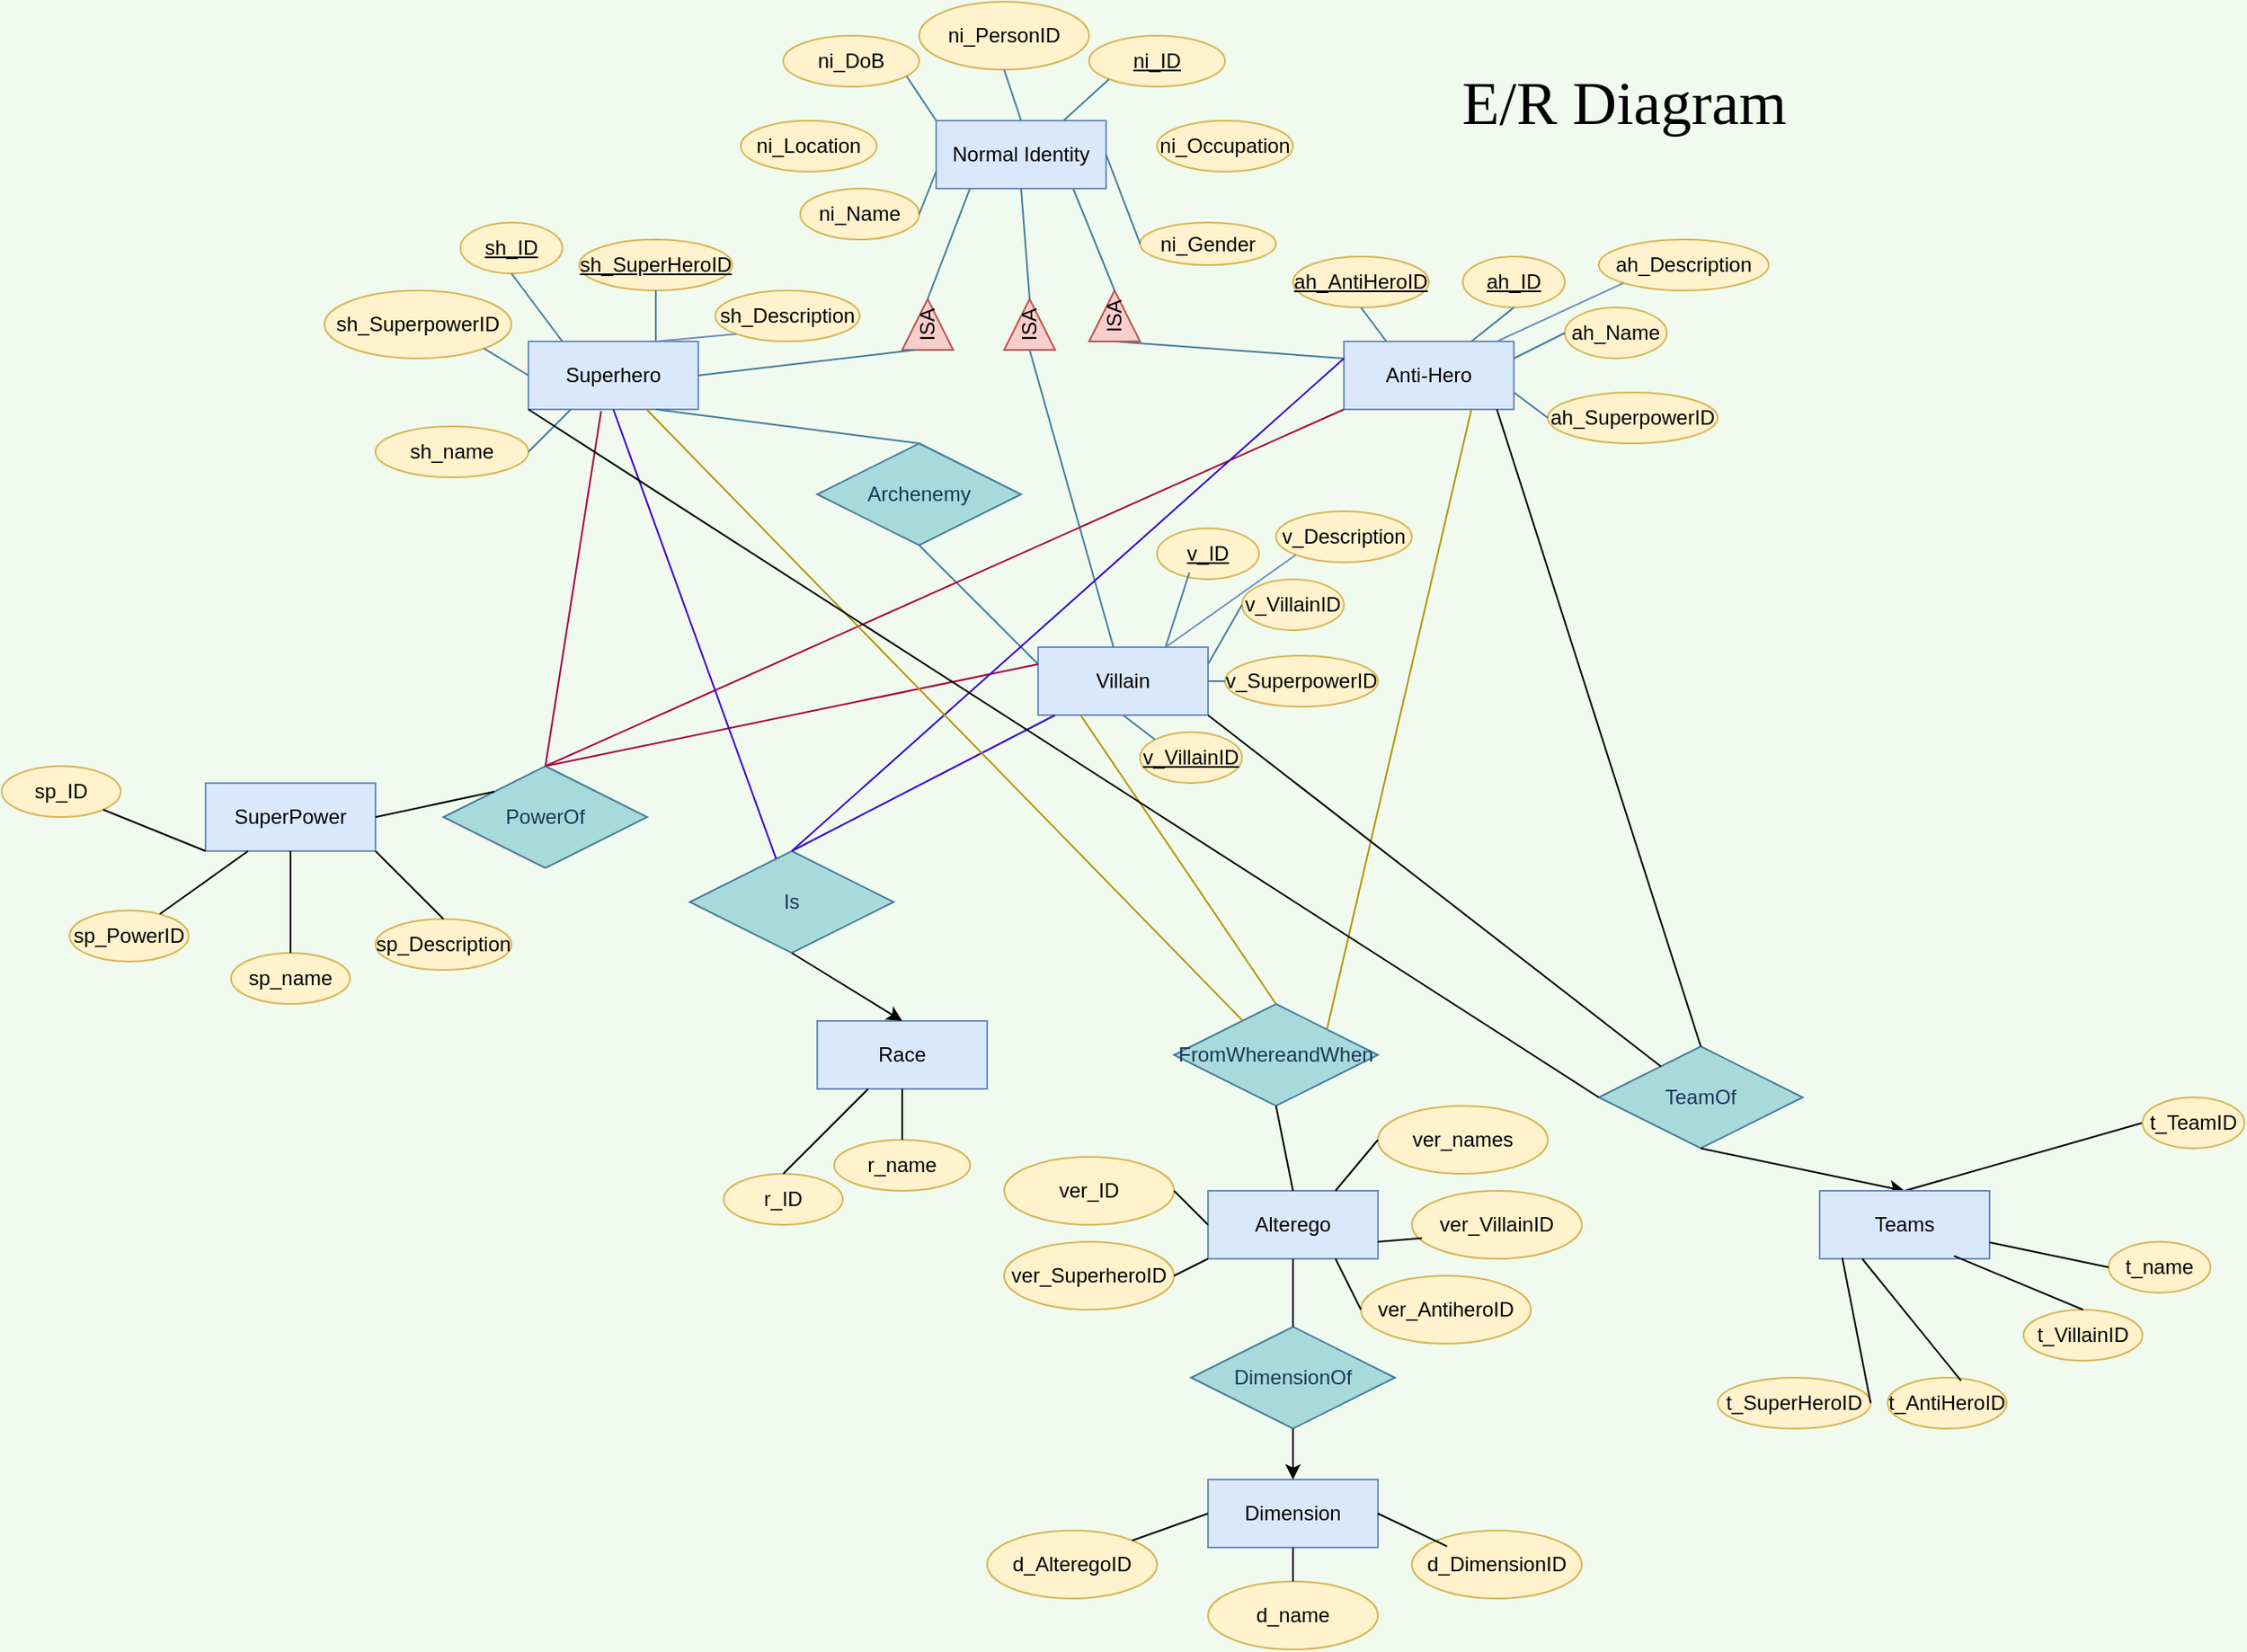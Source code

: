 <mxfile version="13.8.1" type="github">
  <diagram id="R2lEEEUBdFMjLlhIrx00" name="Page-1">
    <mxGraphModel dx="1489" dy="267" grid="1" gridSize="10" guides="1" tooltips="1" connect="1" arrows="1" fold="1" page="1" pageScale="1" pageWidth="850" pageHeight="1100" background="#F1FAEE" math="0" shadow="0" extFonts="Permanent Marker^https://fonts.googleapis.com/css?family=Permanent+Marker">
      <root>
        <mxCell id="0" />
        <mxCell id="1" parent="0" />
        <mxCell id="nAdJ6FFDhR7UBdOgbW9l-2" value="Normal Identity" style="whiteSpace=wrap;html=1;align=center;fillColor=#dae8fc;strokeColor=#6c8ebf;" parent="1" vertex="1">
          <mxGeometry x="320" y="70" width="100" height="40" as="geometry" />
        </mxCell>
        <mxCell id="nAdJ6FFDhR7UBdOgbW9l-3" value="ni_ID" style="ellipse;whiteSpace=wrap;html=1;align=center;fontStyle=4;fillColor=#fff2cc;strokeColor=#d6b656;" parent="1" vertex="1">
          <mxGeometry x="410" y="20" width="80" height="30" as="geometry" />
        </mxCell>
        <mxCell id="nAdJ6FFDhR7UBdOgbW9l-4" value="ni_PersonID" style="ellipse;whiteSpace=wrap;html=1;align=center;fillColor=#fff2cc;strokeColor=#d6b656;" parent="1" vertex="1">
          <mxGeometry x="310" width="100" height="40" as="geometry" />
        </mxCell>
        <mxCell id="nAdJ6FFDhR7UBdOgbW9l-5" value="ni_DoB" style="ellipse;whiteSpace=wrap;html=1;align=center;fillColor=#fff2cc;strokeColor=#d6b656;" parent="1" vertex="1">
          <mxGeometry x="230" y="20" width="80" height="30" as="geometry" />
        </mxCell>
        <mxCell id="nAdJ6FFDhR7UBdOgbW9l-6" value="ni_Gender" style="ellipse;whiteSpace=wrap;html=1;align=center;fillColor=#fff2cc;strokeColor=#d6b656;" parent="1" vertex="1">
          <mxGeometry x="440" y="130" width="80" height="25" as="geometry" />
        </mxCell>
        <mxCell id="nAdJ6FFDhR7UBdOgbW9l-7" value="ni_Name" style="ellipse;whiteSpace=wrap;html=1;align=center;fillColor=#fff2cc;strokeColor=#d6b656;" parent="1" vertex="1">
          <mxGeometry x="240" y="110" width="70" height="30" as="geometry" />
        </mxCell>
        <mxCell id="nAdJ6FFDhR7UBdOgbW9l-10" value="" style="endArrow=none;html=1;entryX=0;entryY=0.75;entryDx=0;entryDy=0;labelBackgroundColor=#F1FAEE;strokeColor=#457B9D;fontColor=#1D3557;exitX=1;exitY=0.5;exitDx=0;exitDy=0;" parent="1" source="nAdJ6FFDhR7UBdOgbW9l-7" target="nAdJ6FFDhR7UBdOgbW9l-2" edge="1">
          <mxGeometry width="50" height="50" relative="1" as="geometry">
            <mxPoint x="270" y="90" as="sourcePoint" />
            <mxPoint x="290" y="60" as="targetPoint" />
          </mxGeometry>
        </mxCell>
        <mxCell id="nAdJ6FFDhR7UBdOgbW9l-11" value="" style="endArrow=none;html=1;entryX=0;entryY=0;entryDx=0;entryDy=0;exitX=0;exitY=0;exitDx=0;exitDy=0;labelBackgroundColor=#F1FAEE;strokeColor=#457B9D;fontColor=#1D3557;" parent="1" source="nAdJ6FFDhR7UBdOgbW9l-2" target="nAdJ6FFDhR7UBdOgbW9l-2" edge="1">
          <mxGeometry width="50" height="50" relative="1" as="geometry">
            <mxPoint x="230" y="340" as="sourcePoint" />
            <mxPoint x="280" y="290" as="targetPoint" />
            <Array as="points">
              <mxPoint x="300" y="40" />
            </Array>
          </mxGeometry>
        </mxCell>
        <mxCell id="nAdJ6FFDhR7UBdOgbW9l-12" value="" style="endArrow=none;html=1;entryX=0.5;entryY=1;entryDx=0;entryDy=0;exitX=0.5;exitY=0;exitDx=0;exitDy=0;labelBackgroundColor=#F1FAEE;strokeColor=#457B9D;fontColor=#1D3557;" parent="1" source="nAdJ6FFDhR7UBdOgbW9l-2" target="nAdJ6FFDhR7UBdOgbW9l-4" edge="1">
          <mxGeometry width="50" height="50" relative="1" as="geometry">
            <mxPoint x="350" y="90" as="sourcePoint" />
            <mxPoint x="400" y="40" as="targetPoint" />
          </mxGeometry>
        </mxCell>
        <mxCell id="nAdJ6FFDhR7UBdOgbW9l-13" value="" style="endArrow=none;html=1;entryX=0;entryY=1;entryDx=0;entryDy=0;exitX=0.75;exitY=0;exitDx=0;exitDy=0;labelBackgroundColor=#F1FAEE;strokeColor=#457B9D;fontColor=#1D3557;" parent="1" source="nAdJ6FFDhR7UBdOgbW9l-2" target="nAdJ6FFDhR7UBdOgbW9l-3" edge="1">
          <mxGeometry width="50" height="50" relative="1" as="geometry">
            <mxPoint x="320" y="290" as="sourcePoint" />
            <mxPoint x="370" y="240" as="targetPoint" />
          </mxGeometry>
        </mxCell>
        <mxCell id="nAdJ6FFDhR7UBdOgbW9l-14" value="" style="endArrow=none;html=1;entryX=0;entryY=0.5;entryDx=0;entryDy=0;exitX=1;exitY=0.5;exitDx=0;exitDy=0;labelBackgroundColor=#F1FAEE;strokeColor=#457B9D;fontColor=#1D3557;" parent="1" source="nAdJ6FFDhR7UBdOgbW9l-2" target="nAdJ6FFDhR7UBdOgbW9l-6" edge="1">
          <mxGeometry width="50" height="50" relative="1" as="geometry">
            <mxPoint x="370" y="230" as="sourcePoint" />
            <mxPoint x="420" y="180" as="targetPoint" />
          </mxGeometry>
        </mxCell>
        <mxCell id="nAdJ6FFDhR7UBdOgbW9l-15" value="ISA" style="triangle;whiteSpace=wrap;html=1;rounded=0;sketch=0;strokeColor=#b85450;fillColor=#f8cecc;rotation=-90;" parent="1" vertex="1">
          <mxGeometry x="300" y="175" width="30" height="30" as="geometry" />
        </mxCell>
        <mxCell id="nAdJ6FFDhR7UBdOgbW9l-16" value="" style="endArrow=none;html=1;strokeColor=#457B9D;fillColor=#A8DADC;fontColor=#1D3557;exitX=1;exitY=0.5;exitDx=0;exitDy=0;entryX=0.198;entryY=1.004;entryDx=0;entryDy=0;entryPerimeter=0;" parent="1" source="nAdJ6FFDhR7UBdOgbW9l-15" target="nAdJ6FFDhR7UBdOgbW9l-2" edge="1">
          <mxGeometry width="50" height="50" relative="1" as="geometry">
            <mxPoint x="350" y="290" as="sourcePoint" />
            <mxPoint x="400" y="240" as="targetPoint" />
          </mxGeometry>
        </mxCell>
        <mxCell id="nAdJ6FFDhR7UBdOgbW9l-17" value="Superhero" style="whiteSpace=wrap;html=1;align=center;rounded=0;sketch=0;strokeColor=#6c8ebf;fillColor=#dae8fc;" parent="1" vertex="1">
          <mxGeometry x="80" y="200" width="100" height="40" as="geometry" />
        </mxCell>
        <mxCell id="nAdJ6FFDhR7UBdOgbW9l-18" value="Villain" style="whiteSpace=wrap;html=1;align=center;rounded=0;sketch=0;strokeColor=#6c8ebf;fillColor=#dae8fc;" parent="1" vertex="1">
          <mxGeometry x="380" y="380" width="100" height="40" as="geometry" />
        </mxCell>
        <mxCell id="nAdJ6FFDhR7UBdOgbW9l-19" value="Anti-Hero" style="whiteSpace=wrap;html=1;align=center;rounded=0;sketch=0;strokeColor=#6c8ebf;fillColor=#dae8fc;" parent="1" vertex="1">
          <mxGeometry x="560" y="200" width="100" height="40" as="geometry" />
        </mxCell>
        <mxCell id="nAdJ6FFDhR7UBdOgbW9l-20" value="" style="endArrow=none;html=1;strokeColor=#457B9D;fillColor=#A8DADC;fontColor=#1D3557;entryX=0;entryY=0.25;entryDx=0;entryDy=0;exitX=1;exitY=0.5;exitDx=0;exitDy=0;" parent="1" source="nAdJ6FFDhR7UBdOgbW9l-17" target="nAdJ6FFDhR7UBdOgbW9l-15" edge="1">
          <mxGeometry width="50" height="50" relative="1" as="geometry">
            <mxPoint x="230" y="260" as="sourcePoint" />
            <mxPoint x="280" y="210" as="targetPoint" />
          </mxGeometry>
        </mxCell>
        <mxCell id="nAdJ6FFDhR7UBdOgbW9l-21" value="" style="endArrow=none;html=1;strokeColor=#457B9D;fillColor=#A8DADC;fontColor=#1D3557;entryX=0;entryY=0.5;entryDx=0;entryDy=0;" parent="1" source="nAdJ6FFDhR7UBdOgbW9l-18" target="udWSsFWerOwAy3fyMQVa-20" edge="1">
          <mxGeometry width="50" height="50" relative="1" as="geometry">
            <mxPoint x="370" y="310" as="sourcePoint" />
            <mxPoint x="390" y="230" as="targetPoint" />
          </mxGeometry>
        </mxCell>
        <mxCell id="nAdJ6FFDhR7UBdOgbW9l-22" value="" style="endArrow=none;html=1;strokeColor=#457B9D;fillColor=#A8DADC;fontColor=#1D3557;entryX=0;entryY=0.5;entryDx=0;entryDy=0;exitX=0;exitY=0.25;exitDx=0;exitDy=0;" parent="1" source="nAdJ6FFDhR7UBdOgbW9l-19" target="udWSsFWerOwAy3fyMQVa-21" edge="1">
          <mxGeometry width="50" height="50" relative="1" as="geometry">
            <mxPoint x="230" y="260" as="sourcePoint" />
            <mxPoint x="280" y="210" as="targetPoint" />
          </mxGeometry>
        </mxCell>
        <mxCell id="nAdJ6FFDhR7UBdOgbW9l-23" value="sh_SuperHeroID" style="ellipse;whiteSpace=wrap;html=1;align=center;fontStyle=4;rounded=0;sketch=0;strokeColor=#d6b656;fillColor=#fff2cc;" parent="1" vertex="1">
          <mxGeometry x="110" y="140" width="90" height="30" as="geometry" />
        </mxCell>
        <mxCell id="nAdJ6FFDhR7UBdOgbW9l-24" value="sh_ID" style="ellipse;whiteSpace=wrap;html=1;align=center;fontStyle=4;rounded=0;sketch=0;strokeColor=#d6b656;fillColor=#fff2cc;" parent="1" vertex="1">
          <mxGeometry x="40" y="130" width="60" height="30" as="geometry" />
        </mxCell>
        <mxCell id="nAdJ6FFDhR7UBdOgbW9l-25" value="sh_SuperpowerID" style="ellipse;whiteSpace=wrap;html=1;align=center;rounded=0;sketch=0;strokeColor=#d6b656;fillColor=#fff2cc;" parent="1" vertex="1">
          <mxGeometry x="-40" y="170" width="110" height="40" as="geometry" />
        </mxCell>
        <mxCell id="nAdJ6FFDhR7UBdOgbW9l-26" value="sh_name" style="ellipse;whiteSpace=wrap;html=1;align=center;rounded=0;sketch=0;strokeColor=#d6b656;fillColor=#fff2cc;" parent="1" vertex="1">
          <mxGeometry x="-10" y="250" width="90" height="30" as="geometry" />
        </mxCell>
        <mxCell id="nAdJ6FFDhR7UBdOgbW9l-27" value="" style="endArrow=none;html=1;strokeColor=#457B9D;fillColor=#A8DADC;fontColor=#1D3557;entryX=0.25;entryY=1;entryDx=0;entryDy=0;exitX=1;exitY=0.5;exitDx=0;exitDy=0;" parent="1" source="nAdJ6FFDhR7UBdOgbW9l-26" target="nAdJ6FFDhR7UBdOgbW9l-17" edge="1">
          <mxGeometry width="50" height="50" relative="1" as="geometry">
            <mxPoint x="100" y="330" as="sourcePoint" />
            <mxPoint x="150" y="280" as="targetPoint" />
          </mxGeometry>
        </mxCell>
        <mxCell id="nAdJ6FFDhR7UBdOgbW9l-28" value="" style="endArrow=none;html=1;strokeColor=#457B9D;fillColor=#A8DADC;fontColor=#1D3557;exitX=1;exitY=1;exitDx=0;exitDy=0;" parent="1" source="nAdJ6FFDhR7UBdOgbW9l-25" edge="1">
          <mxGeometry width="50" height="50" relative="1" as="geometry">
            <mxPoint x="110" y="330" as="sourcePoint" />
            <mxPoint x="80" y="220" as="targetPoint" />
          </mxGeometry>
        </mxCell>
        <mxCell id="nAdJ6FFDhR7UBdOgbW9l-29" value="" style="endArrow=none;html=1;strokeColor=#457B9D;fillColor=#A8DADC;fontColor=#1D3557;entryX=0.5;entryY=1;entryDx=0;entryDy=0;" parent="1" target="nAdJ6FFDhR7UBdOgbW9l-24" edge="1">
          <mxGeometry width="50" height="50" relative="1" as="geometry">
            <mxPoint x="100" y="200" as="sourcePoint" />
            <mxPoint x="140" y="160" as="targetPoint" />
          </mxGeometry>
        </mxCell>
        <mxCell id="nAdJ6FFDhR7UBdOgbW9l-30" value="" style="endArrow=none;html=1;strokeColor=#457B9D;fillColor=#A8DADC;fontColor=#1D3557;entryX=0.5;entryY=1;entryDx=0;entryDy=0;exitX=0.75;exitY=0;exitDx=0;exitDy=0;" parent="1" source="nAdJ6FFDhR7UBdOgbW9l-17" target="nAdJ6FFDhR7UBdOgbW9l-23" edge="1">
          <mxGeometry width="50" height="50" relative="1" as="geometry">
            <mxPoint x="150" y="440" as="sourcePoint" />
            <mxPoint x="200" y="390" as="targetPoint" />
          </mxGeometry>
        </mxCell>
        <mxCell id="nAdJ6FFDhR7UBdOgbW9l-31" value="v_VillainID" style="ellipse;whiteSpace=wrap;html=1;align=center;fontStyle=4;rounded=0;sketch=0;strokeColor=#d6b656;fillColor=#fff2cc;" parent="1" vertex="1">
          <mxGeometry x="440" y="430" width="60" height="30" as="geometry" />
        </mxCell>
        <mxCell id="nAdJ6FFDhR7UBdOgbW9l-34" value="v_ID" style="ellipse;whiteSpace=wrap;html=1;align=center;fontStyle=4;rounded=0;sketch=0;strokeColor=#d6b656;fillColor=#fff2cc;" parent="1" vertex="1">
          <mxGeometry x="450" y="310" width="60" height="30" as="geometry" />
        </mxCell>
        <mxCell id="nAdJ6FFDhR7UBdOgbW9l-35" value="v_SuperpowerID" style="ellipse;whiteSpace=wrap;html=1;align=center;rounded=0;sketch=0;strokeColor=#d6b656;fillColor=#fff2cc;" parent="1" vertex="1">
          <mxGeometry x="490" y="385" width="90" height="30" as="geometry" />
        </mxCell>
        <mxCell id="nAdJ6FFDhR7UBdOgbW9l-36" value="v_VillainID" style="ellipse;whiteSpace=wrap;html=1;align=center;rounded=0;sketch=0;strokeColor=#d6b656;fillColor=#fff2cc;" parent="1" vertex="1">
          <mxGeometry x="500" y="340" width="60" height="30" as="geometry" />
        </mxCell>
        <mxCell id="nAdJ6FFDhR7UBdOgbW9l-38" value="" style="endArrow=none;html=1;strokeColor=#457B9D;fillColor=#A8DADC;fontColor=#1D3557;entryX=0.5;entryY=1;entryDx=0;entryDy=0;exitX=0;exitY=0;exitDx=0;exitDy=0;" parent="1" source="nAdJ6FFDhR7UBdOgbW9l-31" target="nAdJ6FFDhR7UBdOgbW9l-18" edge="1">
          <mxGeometry width="50" height="50" relative="1" as="geometry">
            <mxPoint x="300" y="430" as="sourcePoint" />
            <mxPoint x="350" y="380" as="targetPoint" />
          </mxGeometry>
        </mxCell>
        <mxCell id="nAdJ6FFDhR7UBdOgbW9l-39" value="" style="endArrow=none;html=1;strokeColor=#457B9D;fillColor=#A8DADC;fontColor=#1D3557;entryX=0.317;entryY=0.867;entryDx=0;entryDy=0;entryPerimeter=0;exitX=0.75;exitY=0;exitDx=0;exitDy=0;" parent="1" source="nAdJ6FFDhR7UBdOgbW9l-18" target="nAdJ6FFDhR7UBdOgbW9l-34" edge="1">
          <mxGeometry width="50" height="50" relative="1" as="geometry">
            <mxPoint x="403" y="420" as="sourcePoint" />
            <mxPoint x="403" y="440" as="targetPoint" />
          </mxGeometry>
        </mxCell>
        <mxCell id="nAdJ6FFDhR7UBdOgbW9l-40" value="" style="endArrow=none;html=1;strokeColor=#457B9D;fillColor=#A8DADC;fontColor=#1D3557;entryX=0;entryY=0.5;entryDx=0;entryDy=0;" parent="1" source="nAdJ6FFDhR7UBdOgbW9l-18" target="nAdJ6FFDhR7UBdOgbW9l-35" edge="1">
          <mxGeometry width="50" height="50" relative="1" as="geometry">
            <mxPoint x="310" y="440" as="sourcePoint" />
            <mxPoint x="360" y="390" as="targetPoint" />
          </mxGeometry>
        </mxCell>
        <mxCell id="nAdJ6FFDhR7UBdOgbW9l-41" value="" style="endArrow=none;html=1;strokeColor=#457B9D;fillColor=#A8DADC;fontColor=#1D3557;entryX=0;entryY=0.5;entryDx=0;entryDy=0;exitX=1;exitY=0.25;exitDx=0;exitDy=0;" parent="1" source="nAdJ6FFDhR7UBdOgbW9l-18" target="nAdJ6FFDhR7UBdOgbW9l-36" edge="1">
          <mxGeometry width="50" height="50" relative="1" as="geometry">
            <mxPoint x="340" y="420" as="sourcePoint" />
            <mxPoint x="390" y="370" as="targetPoint" />
          </mxGeometry>
        </mxCell>
        <mxCell id="nAdJ6FFDhR7UBdOgbW9l-42" value="ah_SuperpowerID" style="ellipse;whiteSpace=wrap;html=1;align=center;rounded=0;sketch=0;strokeColor=#d6b656;fillColor=#fff2cc;" parent="1" vertex="1">
          <mxGeometry x="680" y="230" width="100" height="30" as="geometry" />
        </mxCell>
        <mxCell id="nAdJ6FFDhR7UBdOgbW9l-43" value="ah_Name" style="ellipse;whiteSpace=wrap;html=1;align=center;rounded=0;sketch=0;strokeColor=#d6b656;fillColor=#fff2cc;" parent="1" vertex="1">
          <mxGeometry x="690" y="180" width="60" height="30" as="geometry" />
        </mxCell>
        <mxCell id="nAdJ6FFDhR7UBdOgbW9l-44" value="ah_ID" style="ellipse;whiteSpace=wrap;html=1;align=center;fontStyle=4;rounded=0;sketch=0;strokeColor=#d6b656;fillColor=#fff2cc;" parent="1" vertex="1">
          <mxGeometry x="630" y="150" width="60" height="30" as="geometry" />
        </mxCell>
        <mxCell id="nAdJ6FFDhR7UBdOgbW9l-45" value="ah_AntiHeroID" style="ellipse;whiteSpace=wrap;html=1;align=center;fontStyle=4;rounded=0;sketch=0;strokeColor=#d6b656;fillColor=#fff2cc;" parent="1" vertex="1">
          <mxGeometry x="530" y="150" width="80" height="30" as="geometry" />
        </mxCell>
        <mxCell id="nAdJ6FFDhR7UBdOgbW9l-46" value="" style="endArrow=none;html=1;strokeColor=#457B9D;fillColor=#A8DADC;fontColor=#1D3557;entryX=0.5;entryY=1;entryDx=0;entryDy=0;exitX=0.25;exitY=0;exitDx=0;exitDy=0;" parent="1" source="nAdJ6FFDhR7UBdOgbW9l-19" target="nAdJ6FFDhR7UBdOgbW9l-45" edge="1">
          <mxGeometry width="50" height="50" relative="1" as="geometry">
            <mxPoint x="380" y="300" as="sourcePoint" />
            <mxPoint x="430" y="250" as="targetPoint" />
          </mxGeometry>
        </mxCell>
        <mxCell id="nAdJ6FFDhR7UBdOgbW9l-47" value="" style="endArrow=none;html=1;strokeColor=#457B9D;fillColor=#A8DADC;fontColor=#1D3557;entryX=0.5;entryY=1;entryDx=0;entryDy=0;exitX=0.75;exitY=0;exitDx=0;exitDy=0;" parent="1" source="nAdJ6FFDhR7UBdOgbW9l-19" target="nAdJ6FFDhR7UBdOgbW9l-44" edge="1">
          <mxGeometry width="50" height="50" relative="1" as="geometry">
            <mxPoint x="590" y="310" as="sourcePoint" />
            <mxPoint x="640" y="260" as="targetPoint" />
          </mxGeometry>
        </mxCell>
        <mxCell id="nAdJ6FFDhR7UBdOgbW9l-48" value="" style="endArrow=none;html=1;strokeColor=#457B9D;fillColor=#A8DADC;fontColor=#1D3557;exitX=1;exitY=0.25;exitDx=0;exitDy=0;" parent="1" source="nAdJ6FFDhR7UBdOgbW9l-19" edge="1">
          <mxGeometry width="50" height="50" relative="1" as="geometry">
            <mxPoint x="590" y="310" as="sourcePoint" />
            <mxPoint x="690" y="195" as="targetPoint" />
          </mxGeometry>
        </mxCell>
        <mxCell id="nAdJ6FFDhR7UBdOgbW9l-49" value="" style="endArrow=none;html=1;strokeColor=#457B9D;fillColor=#A8DADC;fontColor=#1D3557;entryX=0;entryY=0.5;entryDx=0;entryDy=0;exitX=1;exitY=0.75;exitDx=0;exitDy=0;" parent="1" source="nAdJ6FFDhR7UBdOgbW9l-19" target="nAdJ6FFDhR7UBdOgbW9l-42" edge="1">
          <mxGeometry width="50" height="50" relative="1" as="geometry">
            <mxPoint x="590" y="310" as="sourcePoint" />
            <mxPoint x="640" y="260" as="targetPoint" />
          </mxGeometry>
        </mxCell>
        <mxCell id="nAdJ6FFDhR7UBdOgbW9l-50" value="Archenemy" style="shape=rhombus;perimeter=rhombusPerimeter;whiteSpace=wrap;html=1;align=center;rounded=0;sketch=0;strokeColor=#457B9D;fillColor=#A8DADC;fontColor=#1D3557;" parent="1" vertex="1">
          <mxGeometry x="250" y="260" width="120" height="60" as="geometry" />
        </mxCell>
        <mxCell id="nAdJ6FFDhR7UBdOgbW9l-51" value="" style="endArrow=none;html=1;strokeColor=#457B9D;fillColor=#A8DADC;fontColor=#1D3557;entryX=0.75;entryY=1;entryDx=0;entryDy=0;exitX=0.5;exitY=0;exitDx=0;exitDy=0;" parent="1" source="nAdJ6FFDhR7UBdOgbW9l-50" target="nAdJ6FFDhR7UBdOgbW9l-17" edge="1">
          <mxGeometry width="50" height="50" relative="1" as="geometry">
            <mxPoint x="250" y="280" as="sourcePoint" />
            <mxPoint x="360" y="380" as="targetPoint" />
          </mxGeometry>
        </mxCell>
        <mxCell id="nAdJ6FFDhR7UBdOgbW9l-55" value="" style="endArrow=none;html=1;strokeColor=#457B9D;fillColor=#A8DADC;fontColor=#1D3557;entryX=0.5;entryY=1;entryDx=0;entryDy=0;exitX=0;exitY=0.25;exitDx=0;exitDy=0;" parent="1" source="nAdJ6FFDhR7UBdOgbW9l-18" target="nAdJ6FFDhR7UBdOgbW9l-50" edge="1">
          <mxGeometry width="50" height="50" relative="1" as="geometry">
            <mxPoint x="390" y="480" as="sourcePoint" />
            <mxPoint x="440" y="430" as="targetPoint" />
          </mxGeometry>
        </mxCell>
        <mxCell id="nAdJ6FFDhR7UBdOgbW9l-56" value="PowerOf" style="shape=rhombus;perimeter=rhombusPerimeter;whiteSpace=wrap;html=1;align=center;rounded=0;sketch=0;strokeColor=#457B9D;fillColor=#A8DADC;fontColor=#1D3557;" parent="1" vertex="1">
          <mxGeometry x="30" y="450" width="120" height="60" as="geometry" />
        </mxCell>
        <mxCell id="nAdJ6FFDhR7UBdOgbW9l-57" value="Is" style="shape=rhombus;perimeter=rhombusPerimeter;whiteSpace=wrap;html=1;align=center;rounded=0;sketch=0;strokeColor=#457B9D;fillColor=#A8DADC;fontColor=#1D3557;" parent="1" vertex="1">
          <mxGeometry x="175" y="500" width="120" height="60" as="geometry" />
        </mxCell>
        <mxCell id="nAdJ6FFDhR7UBdOgbW9l-58" value="FromWhereandWhen" style="shape=rhombus;perimeter=rhombusPerimeter;whiteSpace=wrap;html=1;align=center;rounded=0;sketch=0;strokeColor=#457B9D;fillColor=#A8DADC;fontColor=#1D3557;" parent="1" vertex="1">
          <mxGeometry x="460" y="590" width="120" height="60" as="geometry" />
        </mxCell>
        <mxCell id="nAdJ6FFDhR7UBdOgbW9l-59" value="SuperPower" style="whiteSpace=wrap;html=1;align=center;rounded=0;sketch=0;strokeColor=#6c8ebf;fillColor=#dae8fc;" parent="1" vertex="1">
          <mxGeometry x="-110" y="460" width="100" height="40" as="geometry" />
        </mxCell>
        <mxCell id="nAdJ6FFDhR7UBdOgbW9l-60" value="Race" style="whiteSpace=wrap;html=1;align=center;rounded=0;sketch=0;strokeColor=#6c8ebf;fillColor=#dae8fc;" parent="1" vertex="1">
          <mxGeometry x="250" y="600" width="100" height="40" as="geometry" />
        </mxCell>
        <mxCell id="nAdJ6FFDhR7UBdOgbW9l-61" value="Alterego" style="whiteSpace=wrap;html=1;align=center;rounded=0;sketch=0;strokeColor=#6c8ebf;fillColor=#dae8fc;" parent="1" vertex="1">
          <mxGeometry x="480" y="700" width="100" height="40" as="geometry" />
        </mxCell>
        <mxCell id="nAdJ6FFDhR7UBdOgbW9l-62" value="DimensionOf" style="shape=rhombus;perimeter=rhombusPerimeter;whiteSpace=wrap;html=1;align=center;rounded=0;sketch=0;strokeColor=#457B9D;fillColor=#A8DADC;fontColor=#1D3557;" parent="1" vertex="1">
          <mxGeometry x="470" y="780" width="120" height="60" as="geometry" />
        </mxCell>
        <mxCell id="nAdJ6FFDhR7UBdOgbW9l-63" value="Dimension" style="whiteSpace=wrap;html=1;align=center;rounded=0;sketch=0;strokeColor=#6c8ebf;fillColor=#dae8fc;" parent="1" vertex="1">
          <mxGeometry x="480" y="870" width="100" height="40" as="geometry" />
        </mxCell>
        <mxCell id="nAdJ6FFDhR7UBdOgbW9l-66" value="TeamOf" style="shape=rhombus;perimeter=rhombusPerimeter;whiteSpace=wrap;html=1;align=center;rounded=0;sketch=0;strokeColor=#457B9D;fillColor=#A8DADC;fontColor=#1D3557;" parent="1" vertex="1">
          <mxGeometry x="710" y="615" width="120" height="60" as="geometry" />
        </mxCell>
        <mxCell id="fKm55usuIzG2V17xqi5x-1" value="" style="endArrow=none;html=1;exitX=0;exitY=0;exitDx=0;exitDy=0;entryX=1;entryY=0.5;entryDx=0;entryDy=0;" parent="1" source="nAdJ6FFDhR7UBdOgbW9l-56" target="nAdJ6FFDhR7UBdOgbW9l-59" edge="1">
          <mxGeometry width="50" height="50" relative="1" as="geometry">
            <mxPoint x="400" y="480" as="sourcePoint" />
            <mxPoint x="450" y="430" as="targetPoint" />
          </mxGeometry>
        </mxCell>
        <mxCell id="fKm55usuIzG2V17xqi5x-2" value="" style="endArrow=none;html=1;exitX=0.5;exitY=0;exitDx=0;exitDy=0;entryX=0.5;entryY=1;entryDx=0;entryDy=0;startArrow=classic;startFill=1;" parent="1" source="nAdJ6FFDhR7UBdOgbW9l-60" target="nAdJ6FFDhR7UBdOgbW9l-57" edge="1">
          <mxGeometry width="50" height="50" relative="1" as="geometry">
            <mxPoint x="400" y="480" as="sourcePoint" />
            <mxPoint x="450" y="430" as="targetPoint" />
          </mxGeometry>
        </mxCell>
        <mxCell id="fKm55usuIzG2V17xqi5x-3" value="" style="endArrow=none;html=1;exitX=0.5;exitY=0;exitDx=0;exitDy=0;" parent="1" source="nAdJ6FFDhR7UBdOgbW9l-61" edge="1">
          <mxGeometry width="50" height="50" relative="1" as="geometry">
            <mxPoint x="400" y="480" as="sourcePoint" />
            <mxPoint x="520" y="650" as="targetPoint" />
          </mxGeometry>
        </mxCell>
        <mxCell id="fKm55usuIzG2V17xqi5x-6" value="" style="endArrow=none;html=1;exitX=0.5;exitY=0;exitDx=0;exitDy=0;" parent="1" source="nAdJ6FFDhR7UBdOgbW9l-62" edge="1">
          <mxGeometry width="50" height="50" relative="1" as="geometry">
            <mxPoint x="480" y="790" as="sourcePoint" />
            <mxPoint x="530" y="740" as="targetPoint" />
          </mxGeometry>
        </mxCell>
        <mxCell id="fKm55usuIzG2V17xqi5x-7" value="" style="endArrow=none;html=1;entryX=0.428;entryY=1.025;entryDx=0;entryDy=0;entryPerimeter=0;exitX=0.5;exitY=0;exitDx=0;exitDy=0;fillColor=#d80073;strokeColor=#A50040;" parent="1" source="nAdJ6FFDhR7UBdOgbW9l-56" target="nAdJ6FFDhR7UBdOgbW9l-17" edge="1">
          <mxGeometry width="50" height="50" relative="1" as="geometry">
            <mxPoint x="110" y="590" as="sourcePoint" />
            <mxPoint x="160" y="540" as="targetPoint" />
          </mxGeometry>
        </mxCell>
        <mxCell id="fKm55usuIzG2V17xqi5x-8" value="" style="endArrow=none;html=1;entryX=0;entryY=1;entryDx=0;entryDy=0;exitX=0.5;exitY=0;exitDx=0;exitDy=0;fillColor=#d80073;strokeColor=#A50040;" parent="1" source="nAdJ6FFDhR7UBdOgbW9l-56" target="nAdJ6FFDhR7UBdOgbW9l-19" edge="1">
          <mxGeometry width="50" height="50" relative="1" as="geometry">
            <mxPoint x="120" y="460" as="sourcePoint" />
            <mxPoint x="220" y="490" as="targetPoint" />
          </mxGeometry>
        </mxCell>
        <mxCell id="fKm55usuIzG2V17xqi5x-9" value="" style="endArrow=none;html=1;exitX=0.5;exitY=0;exitDx=0;exitDy=0;entryX=0;entryY=0.25;entryDx=0;entryDy=0;fillColor=#d80073;strokeColor=#A50040;" parent="1" source="nAdJ6FFDhR7UBdOgbW9l-56" target="nAdJ6FFDhR7UBdOgbW9l-18" edge="1">
          <mxGeometry width="50" height="50" relative="1" as="geometry">
            <mxPoint x="410" y="460" as="sourcePoint" />
            <mxPoint x="460" y="410" as="targetPoint" />
          </mxGeometry>
        </mxCell>
        <mxCell id="fKm55usuIzG2V17xqi5x-10" value="" style="endArrow=none;html=1;entryX=0.5;entryY=1;entryDx=0;entryDy=0;fillColor=#6a00ff;strokeColor=#3700CC;" parent="1" source="nAdJ6FFDhR7UBdOgbW9l-57" target="nAdJ6FFDhR7UBdOgbW9l-17" edge="1">
          <mxGeometry width="50" height="50" relative="1" as="geometry">
            <mxPoint x="230" y="500" as="sourcePoint" />
            <mxPoint x="280" y="450" as="targetPoint" />
          </mxGeometry>
        </mxCell>
        <mxCell id="fKm55usuIzG2V17xqi5x-11" value="" style="endArrow=none;html=1;exitX=0.5;exitY=0;exitDx=0;exitDy=0;fillColor=#6a00ff;strokeColor=#3700CC;" parent="1" source="nAdJ6FFDhR7UBdOgbW9l-57" edge="1">
          <mxGeometry width="50" height="50" relative="1" as="geometry">
            <mxPoint x="410" y="470" as="sourcePoint" />
            <mxPoint x="390" y="420" as="targetPoint" />
            <Array as="points">
              <mxPoint x="390" y="420" />
            </Array>
          </mxGeometry>
        </mxCell>
        <mxCell id="fKm55usuIzG2V17xqi5x-12" value="" style="endArrow=none;html=1;exitX=0.5;exitY=0;exitDx=0;exitDy=0;fillColor=#6a00ff;strokeColor=#3700CC;" parent="1" source="nAdJ6FFDhR7UBdOgbW9l-57" edge="1">
          <mxGeometry width="50" height="50" relative="1" as="geometry">
            <mxPoint x="410" y="470" as="sourcePoint" />
            <mxPoint x="560" y="210" as="targetPoint" />
          </mxGeometry>
        </mxCell>
        <mxCell id="fKm55usuIzG2V17xqi5x-13" value="" style="endArrow=none;html=1;exitX=0.5;exitY=0;exitDx=0;exitDy=0;entryX=0.25;entryY=1;entryDx=0;entryDy=0;fillColor=#e3c800;strokeColor=#B09500;" parent="1" source="nAdJ6FFDhR7UBdOgbW9l-58" target="nAdJ6FFDhR7UBdOgbW9l-18" edge="1">
          <mxGeometry width="50" height="50" relative="1" as="geometry">
            <mxPoint x="410" y="470" as="sourcePoint" />
            <mxPoint x="460" y="420" as="targetPoint" />
          </mxGeometry>
        </mxCell>
        <mxCell id="fKm55usuIzG2V17xqi5x-14" value="" style="endArrow=none;html=1;fillColor=#e3c800;strokeColor=#B09500;" parent="1" source="nAdJ6FFDhR7UBdOgbW9l-58" target="nAdJ6FFDhR7UBdOgbW9l-17" edge="1">
          <mxGeometry width="50" height="50" relative="1" as="geometry">
            <mxPoint x="410" y="470" as="sourcePoint" />
            <mxPoint x="460" y="420" as="targetPoint" />
          </mxGeometry>
        </mxCell>
        <mxCell id="fKm55usuIzG2V17xqi5x-15" value="" style="endArrow=none;html=1;entryX=0.75;entryY=1;entryDx=0;entryDy=0;exitX=1;exitY=0;exitDx=0;exitDy=0;fillColor=#e3c800;strokeColor=#B09500;" parent="1" source="nAdJ6FFDhR7UBdOgbW9l-58" target="nAdJ6FFDhR7UBdOgbW9l-19" edge="1">
          <mxGeometry width="50" height="50" relative="1" as="geometry">
            <mxPoint x="580" y="570" as="sourcePoint" />
            <mxPoint x="630" y="520" as="targetPoint" />
          </mxGeometry>
        </mxCell>
        <mxCell id="fKm55usuIzG2V17xqi5x-21" value="d_name" style="ellipse;whiteSpace=wrap;html=1;align=center;fillColor=#fff2cc;strokeColor=#d6b656;" parent="1" vertex="1">
          <mxGeometry x="480" y="930" width="100" height="40" as="geometry" />
        </mxCell>
        <mxCell id="fKm55usuIzG2V17xqi5x-22" value="t_name" style="ellipse;whiteSpace=wrap;html=1;align=center;fillColor=#fff2cc;strokeColor=#d6b656;" parent="1" vertex="1">
          <mxGeometry x="1010" y="730" width="60" height="30" as="geometry" />
        </mxCell>
        <mxCell id="fKm55usuIzG2V17xqi5x-23" value="sp_PowerID" style="ellipse;whiteSpace=wrap;html=1;align=center;fillColor=#fff2cc;strokeColor=#d6b656;" parent="1" vertex="1">
          <mxGeometry x="-190" y="535" width="70" height="30" as="geometry" />
        </mxCell>
        <mxCell id="fKm55usuIzG2V17xqi5x-24" value="sp_name" style="ellipse;whiteSpace=wrap;html=1;align=center;fillColor=#fff2cc;strokeColor=#d6b656;" parent="1" vertex="1">
          <mxGeometry x="-95" y="560" width="70" height="30" as="geometry" />
        </mxCell>
        <mxCell id="fKm55usuIzG2V17xqi5x-25" value="sp_Description" style="ellipse;whiteSpace=wrap;html=1;align=center;fillColor=#fff2cc;strokeColor=#d6b656;" parent="1" vertex="1">
          <mxGeometry x="-10" y="540" width="80" height="30" as="geometry" />
        </mxCell>
        <mxCell id="fKm55usuIzG2V17xqi5x-26" value="r_name" style="ellipse;whiteSpace=wrap;html=1;align=center;fillColor=#fff2cc;strokeColor=#d6b656;" parent="1" vertex="1">
          <mxGeometry x="260" y="670" width="80" height="30" as="geometry" />
        </mxCell>
        <mxCell id="fKm55usuIzG2V17xqi5x-27" value="ver_ID" style="ellipse;whiteSpace=wrap;html=1;align=center;fillColor=#fff2cc;strokeColor=#d6b656;" parent="1" vertex="1">
          <mxGeometry x="360" y="680" width="100" height="40" as="geometry" />
        </mxCell>
        <mxCell id="fKm55usuIzG2V17xqi5x-28" value="ver_SuperheroID" style="ellipse;whiteSpace=wrap;html=1;align=center;fillColor=#fff2cc;strokeColor=#d6b656;" parent="1" vertex="1">
          <mxGeometry x="360" y="730" width="100" height="40" as="geometry" />
        </mxCell>
        <mxCell id="fKm55usuIzG2V17xqi5x-29" value="ver_names" style="ellipse;whiteSpace=wrap;html=1;align=center;fillColor=#fff2cc;strokeColor=#d6b656;" parent="1" vertex="1">
          <mxGeometry x="580" y="650" width="100" height="40" as="geometry" />
        </mxCell>
        <mxCell id="fKm55usuIzG2V17xqi5x-30" value="ver_VillainID" style="ellipse;whiteSpace=wrap;html=1;align=center;fillColor=#fff2cc;strokeColor=#d6b656;" parent="1" vertex="1">
          <mxGeometry x="600" y="700" width="100" height="40" as="geometry" />
        </mxCell>
        <mxCell id="fKm55usuIzG2V17xqi5x-31" value="ver_AntiheroID" style="ellipse;whiteSpace=wrap;html=1;align=center;fillColor=#fff2cc;strokeColor=#d6b656;" parent="1" vertex="1">
          <mxGeometry x="570" y="750" width="100" height="40" as="geometry" />
        </mxCell>
        <mxCell id="fKm55usuIzG2V17xqi5x-32" value="" style="endArrow=none;html=1;entryX=1;entryY=1;entryDx=0;entryDy=0;exitX=0.5;exitY=0;exitDx=0;exitDy=0;" parent="1" source="fKm55usuIzG2V17xqi5x-25" target="nAdJ6FFDhR7UBdOgbW9l-59" edge="1">
          <mxGeometry width="50" height="50" relative="1" as="geometry">
            <mxPoint x="160" y="650" as="sourcePoint" />
            <mxPoint x="210" y="600" as="targetPoint" />
          </mxGeometry>
        </mxCell>
        <mxCell id="fKm55usuIzG2V17xqi5x-33" value="" style="endArrow=none;html=1;entryX=0.25;entryY=1;entryDx=0;entryDy=0;" parent="1" source="fKm55usuIzG2V17xqi5x-23" target="nAdJ6FFDhR7UBdOgbW9l-59" edge="1">
          <mxGeometry width="50" height="50" relative="1" as="geometry">
            <mxPoint x="160" y="650" as="sourcePoint" />
            <mxPoint x="210" y="600" as="targetPoint" />
          </mxGeometry>
        </mxCell>
        <mxCell id="fKm55usuIzG2V17xqi5x-34" value="" style="endArrow=none;html=1;exitX=0.5;exitY=0;exitDx=0;exitDy=0;" parent="1" source="fKm55usuIzG2V17xqi5x-24" target="nAdJ6FFDhR7UBdOgbW9l-59" edge="1">
          <mxGeometry width="50" height="50" relative="1" as="geometry">
            <mxPoint x="160" y="650" as="sourcePoint" />
            <mxPoint x="210" y="600" as="targetPoint" />
          </mxGeometry>
        </mxCell>
        <mxCell id="fKm55usuIzG2V17xqi5x-37" value="" style="endArrow=none;html=1;exitX=0.5;exitY=0;exitDx=0;exitDy=0;entryX=0.5;entryY=1;entryDx=0;entryDy=0;" parent="1" source="fKm55usuIzG2V17xqi5x-26" target="nAdJ6FFDhR7UBdOgbW9l-60" edge="1">
          <mxGeometry width="50" height="50" relative="1" as="geometry">
            <mxPoint x="290" y="650" as="sourcePoint" />
            <mxPoint x="340" y="600" as="targetPoint" />
          </mxGeometry>
        </mxCell>
        <mxCell id="fKm55usuIzG2V17xqi5x-38" value="" style="endArrow=none;html=1;exitX=1;exitY=0.5;exitDx=0;exitDy=0;entryX=0;entryY=0.5;entryDx=0;entryDy=0;" parent="1" source="fKm55usuIzG2V17xqi5x-27" target="nAdJ6FFDhR7UBdOgbW9l-61" edge="1">
          <mxGeometry width="50" height="50" relative="1" as="geometry">
            <mxPoint x="440" y="650" as="sourcePoint" />
            <mxPoint x="490" y="600" as="targetPoint" />
          </mxGeometry>
        </mxCell>
        <mxCell id="fKm55usuIzG2V17xqi5x-39" value="" style="endArrow=none;html=1;exitX=1;exitY=0.5;exitDx=0;exitDy=0;entryX=0;entryY=1;entryDx=0;entryDy=0;" parent="1" source="fKm55usuIzG2V17xqi5x-28" target="nAdJ6FFDhR7UBdOgbW9l-61" edge="1">
          <mxGeometry width="50" height="50" relative="1" as="geometry">
            <mxPoint x="440" y="650" as="sourcePoint" />
            <mxPoint x="490" y="600" as="targetPoint" />
          </mxGeometry>
        </mxCell>
        <mxCell id="fKm55usuIzG2V17xqi5x-40" value="" style="endArrow=none;html=1;entryX=0;entryY=0.5;entryDx=0;entryDy=0;exitX=0.75;exitY=0;exitDx=0;exitDy=0;" parent="1" source="nAdJ6FFDhR7UBdOgbW9l-61" target="fKm55usuIzG2V17xqi5x-29" edge="1">
          <mxGeometry width="50" height="50" relative="1" as="geometry">
            <mxPoint x="440" y="650" as="sourcePoint" />
            <mxPoint x="490" y="600" as="targetPoint" />
          </mxGeometry>
        </mxCell>
        <mxCell id="fKm55usuIzG2V17xqi5x-41" value="" style="endArrow=none;html=1;entryX=0.059;entryY=0.697;entryDx=0;entryDy=0;entryPerimeter=0;exitX=1;exitY=0.75;exitDx=0;exitDy=0;" parent="1" source="nAdJ6FFDhR7UBdOgbW9l-61" target="fKm55usuIzG2V17xqi5x-30" edge="1">
          <mxGeometry width="50" height="50" relative="1" as="geometry">
            <mxPoint x="440" y="650" as="sourcePoint" />
            <mxPoint x="490" y="600" as="targetPoint" />
          </mxGeometry>
        </mxCell>
        <mxCell id="fKm55usuIzG2V17xqi5x-42" value="" style="endArrow=none;html=1;entryX=0;entryY=0.5;entryDx=0;entryDy=0;exitX=0.75;exitY=1;exitDx=0;exitDy=0;" parent="1" source="nAdJ6FFDhR7UBdOgbW9l-61" target="fKm55usuIzG2V17xqi5x-31" edge="1">
          <mxGeometry width="50" height="50" relative="1" as="geometry">
            <mxPoint x="440" y="650" as="sourcePoint" />
            <mxPoint x="490" y="600" as="targetPoint" />
          </mxGeometry>
        </mxCell>
        <mxCell id="fKm55usuIzG2V17xqi5x-43" value="" style="endArrow=none;html=1;exitX=0.5;exitY=0;exitDx=0;exitDy=0;entryX=0;entryY=0.5;entryDx=0;entryDy=0;" parent="1" source="nAdJ6FFDhR7UBdOgbW9l-67" edge="1" target="shXiFcckubctmzFBZN0N-1">
          <mxGeometry width="50" height="50" relative="1" as="geometry">
            <mxPoint x="730" y="650" as="sourcePoint" />
            <mxPoint x="1010" y="670" as="targetPoint" />
          </mxGeometry>
        </mxCell>
        <mxCell id="fKm55usuIzG2V17xqi5x-44" value="&lt;font style=&quot;font-size: 36px&quot; face=&quot;Times New Roman&quot;&gt;E/R Diagram&lt;/font&gt;" style="text;html=1;strokeColor=none;fillColor=none;align=center;verticalAlign=middle;whiteSpace=wrap;rounded=0;" parent="1" vertex="1">
          <mxGeometry x="620" y="10" width="210" height="100" as="geometry" />
        </mxCell>
        <mxCell id="fKm55usuIzG2V17xqi5x-45" value="" style="endArrow=none;html=1;exitX=0.5;exitY=0;exitDx=0;exitDy=0;entryX=0.5;entryY=1;entryDx=0;entryDy=0;" parent="1" source="fKm55usuIzG2V17xqi5x-21" target="nAdJ6FFDhR7UBdOgbW9l-63" edge="1">
          <mxGeometry width="50" height="50" relative="1" as="geometry">
            <mxPoint x="640" y="1010" as="sourcePoint" />
            <mxPoint x="690" y="960" as="targetPoint" />
          </mxGeometry>
        </mxCell>
        <mxCell id="fKm55usuIzG2V17xqi5x-46" value="" style="endArrow=none;html=1;exitX=0;exitY=1;exitDx=0;exitDy=0;entryX=0;entryY=0.5;entryDx=0;entryDy=0;" parent="1" source="nAdJ6FFDhR7UBdOgbW9l-17" target="nAdJ6FFDhR7UBdOgbW9l-66" edge="1">
          <mxGeometry width="50" height="50" relative="1" as="geometry">
            <mxPoint x="420" y="530" as="sourcePoint" />
            <mxPoint x="470" y="480" as="targetPoint" />
          </mxGeometry>
        </mxCell>
        <mxCell id="fKm55usuIzG2V17xqi5x-47" value="" style="endArrow=none;html=1;entryX=1;entryY=1;entryDx=0;entryDy=0;" parent="1" source="nAdJ6FFDhR7UBdOgbW9l-66" target="nAdJ6FFDhR7UBdOgbW9l-18" edge="1">
          <mxGeometry width="50" height="50" relative="1" as="geometry">
            <mxPoint x="420" y="530" as="sourcePoint" />
            <mxPoint x="470" y="480" as="targetPoint" />
          </mxGeometry>
        </mxCell>
        <mxCell id="fKm55usuIzG2V17xqi5x-48" value="" style="endArrow=none;html=1;entryX=0.9;entryY=1;entryDx=0;entryDy=0;entryPerimeter=0;exitX=0.5;exitY=0;exitDx=0;exitDy=0;" parent="1" source="nAdJ6FFDhR7UBdOgbW9l-66" target="nAdJ6FFDhR7UBdOgbW9l-19" edge="1">
          <mxGeometry width="50" height="50" relative="1" as="geometry">
            <mxPoint x="420" y="530" as="sourcePoint" />
            <mxPoint x="470" y="480" as="targetPoint" />
          </mxGeometry>
        </mxCell>
        <mxCell id="fKm55usuIzG2V17xqi5x-49" value="sh_Description" style="ellipse;whiteSpace=wrap;html=1;align=center;fillColor=#fff2cc;strokeColor=#d6b656;" parent="1" vertex="1">
          <mxGeometry x="190" y="170" width="85" height="30" as="geometry" />
        </mxCell>
        <mxCell id="fKm55usuIzG2V17xqi5x-50" value="v_Description" style="ellipse;whiteSpace=wrap;html=1;align=center;fillColor=#fff2cc;strokeColor=#d6b656;" parent="1" vertex="1">
          <mxGeometry x="520" y="300" width="80" height="30" as="geometry" />
        </mxCell>
        <mxCell id="fKm55usuIzG2V17xqi5x-51" value="ah_Description" style="ellipse;whiteSpace=wrap;html=1;align=center;fillColor=#fff2cc;strokeColor=#d6b656;" parent="1" vertex="1">
          <mxGeometry x="710" y="140" width="100" height="30" as="geometry" />
        </mxCell>
        <mxCell id="fKm55usuIzG2V17xqi5x-52" value="" style="endArrow=none;html=1;entryX=0;entryY=1;entryDx=0;entryDy=0;exitX=0.75;exitY=0;exitDx=0;exitDy=0;fillColor=#dae8fc;strokeColor=#6c8ebf;" parent="1" source="nAdJ6FFDhR7UBdOgbW9l-18" target="fKm55usuIzG2V17xqi5x-50" edge="1">
          <mxGeometry width="50" height="50" relative="1" as="geometry">
            <mxPoint x="420" y="420" as="sourcePoint" />
            <mxPoint x="470" y="370" as="targetPoint" />
          </mxGeometry>
        </mxCell>
        <mxCell id="fKm55usuIzG2V17xqi5x-53" value="" style="endArrow=none;html=1;entryX=0;entryY=1;entryDx=0;entryDy=0;fillColor=#dae8fc;strokeColor=#6c8ebf;" parent="1" target="fKm55usuIzG2V17xqi5x-51" edge="1">
          <mxGeometry width="50" height="50" relative="1" as="geometry">
            <mxPoint x="650" y="200" as="sourcePoint" />
            <mxPoint x="610" y="190" as="targetPoint" />
          </mxGeometry>
        </mxCell>
        <mxCell id="fKm55usuIzG2V17xqi5x-54" value="" style="endArrow=none;html=1;entryX=0;entryY=1;entryDx=0;entryDy=0;exitX=0.75;exitY=0;exitDx=0;exitDy=0;fillColor=#dae8fc;strokeColor=#6c8ebf;" parent="1" source="nAdJ6FFDhR7UBdOgbW9l-17" target="fKm55usuIzG2V17xqi5x-49" edge="1">
          <mxGeometry width="50" height="50" relative="1" as="geometry">
            <mxPoint x="100" y="240" as="sourcePoint" />
            <mxPoint x="150" y="190" as="targetPoint" />
          </mxGeometry>
        </mxCell>
        <mxCell id="fKm55usuIzG2V17xqi5x-56" value="d_AlteregoID" style="ellipse;whiteSpace=wrap;html=1;align=center;fillColor=#fff2cc;strokeColor=#d6b656;" parent="1" vertex="1">
          <mxGeometry x="350" y="900" width="100" height="40" as="geometry" />
        </mxCell>
        <mxCell id="fKm55usuIzG2V17xqi5x-57" value="d_DimensionID" style="ellipse;whiteSpace=wrap;html=1;align=center;fillColor=#fff2cc;strokeColor=#d6b656;" parent="1" vertex="1">
          <mxGeometry x="600" y="900" width="100" height="40" as="geometry" />
        </mxCell>
        <mxCell id="fKm55usuIzG2V17xqi5x-58" value="r_ID" style="ellipse;whiteSpace=wrap;html=1;align=center;fillColor=#fff2cc;strokeColor=#d6b656;" parent="1" vertex="1">
          <mxGeometry x="195" y="690" width="70" height="30" as="geometry" />
        </mxCell>
        <mxCell id="fKm55usuIzG2V17xqi5x-59" value="" style="endArrow=none;html=1;exitX=0.5;exitY=0;exitDx=0;exitDy=0;" parent="1" source="fKm55usuIzG2V17xqi5x-58" target="nAdJ6FFDhR7UBdOgbW9l-60" edge="1">
          <mxGeometry width="50" height="50" relative="1" as="geometry">
            <mxPoint x="300" y="740" as="sourcePoint" />
            <mxPoint x="350" y="690" as="targetPoint" />
          </mxGeometry>
        </mxCell>
        <mxCell id="udWSsFWerOwAy3fyMQVa-2" value="" style="endArrow=classic;html=1;entryX=0.5;entryY=0;entryDx=0;entryDy=0;exitX=0.5;exitY=1;exitDx=0;exitDy=0;" parent="1" source="nAdJ6FFDhR7UBdOgbW9l-66" target="nAdJ6FFDhR7UBdOgbW9l-67" edge="1">
          <mxGeometry width="50" height="50" relative="1" as="geometry">
            <mxPoint x="700" y="740" as="sourcePoint" />
            <mxPoint x="750" y="690" as="targetPoint" />
          </mxGeometry>
        </mxCell>
        <mxCell id="udWSsFWerOwAy3fyMQVa-3" value="sp_ID" style="ellipse;whiteSpace=wrap;html=1;align=center;fillColor=#fff2cc;strokeColor=#d6b656;" parent="1" vertex="1">
          <mxGeometry x="-230" y="450" width="70" height="30" as="geometry" />
        </mxCell>
        <mxCell id="udWSsFWerOwAy3fyMQVa-4" value="" style="endArrow=none;html=1;entryX=0;entryY=1;entryDx=0;entryDy=0;exitX=1;exitY=1;exitDx=0;exitDy=0;" parent="1" source="udWSsFWerOwAy3fyMQVa-3" target="nAdJ6FFDhR7UBdOgbW9l-59" edge="1">
          <mxGeometry width="50" height="50" relative="1" as="geometry">
            <mxPoint x="210" y="720" as="sourcePoint" />
            <mxPoint x="260" y="670" as="targetPoint" />
          </mxGeometry>
        </mxCell>
        <mxCell id="udWSsFWerOwAy3fyMQVa-5" value="" style="endArrow=none;html=1;exitX=1;exitY=0;exitDx=0;exitDy=0;entryX=0;entryY=0.5;entryDx=0;entryDy=0;" parent="1" source="fKm55usuIzG2V17xqi5x-56" target="nAdJ6FFDhR7UBdOgbW9l-63" edge="1">
          <mxGeometry width="50" height="50" relative="1" as="geometry">
            <mxPoint x="520" y="920" as="sourcePoint" />
            <mxPoint x="570" y="870" as="targetPoint" />
          </mxGeometry>
        </mxCell>
        <mxCell id="udWSsFWerOwAy3fyMQVa-6" value="" style="endArrow=none;html=1;entryX=0.207;entryY=0.233;entryDx=0;entryDy=0;entryPerimeter=0;exitX=1;exitY=0.5;exitDx=0;exitDy=0;" parent="1" source="nAdJ6FFDhR7UBdOgbW9l-63" target="fKm55usuIzG2V17xqi5x-57" edge="1">
          <mxGeometry width="50" height="50" relative="1" as="geometry">
            <mxPoint x="520" y="920" as="sourcePoint" />
            <mxPoint x="570" y="870" as="targetPoint" />
          </mxGeometry>
        </mxCell>
        <mxCell id="nAdJ6FFDhR7UBdOgbW9l-67" value="Teams" style="whiteSpace=wrap;html=1;align=center;rounded=0;sketch=0;strokeColor=#6c8ebf;fillColor=#dae8fc;" parent="1" vertex="1">
          <mxGeometry x="840" y="700" width="100" height="40" as="geometry" />
        </mxCell>
        <mxCell id="udWSsFWerOwAy3fyMQVa-7" value="" style="endArrow=none;html=1;exitX=0;exitY=0.5;exitDx=0;exitDy=0;" parent="1" source="fKm55usuIzG2V17xqi5x-22" target="nAdJ6FFDhR7UBdOgbW9l-67" edge="1">
          <mxGeometry width="50" height="50" relative="1" as="geometry">
            <mxPoint x="800" y="890" as="sourcePoint" />
            <mxPoint x="770" y="740" as="targetPoint" />
          </mxGeometry>
        </mxCell>
        <mxCell id="udWSsFWerOwAy3fyMQVa-8" value="t_SuperHeroID" style="ellipse;whiteSpace=wrap;html=1;align=center;fillColor=#fff2cc;strokeColor=#d6b656;" parent="1" vertex="1">
          <mxGeometry x="780" y="810" width="90" height="30" as="geometry" />
        </mxCell>
        <mxCell id="udWSsFWerOwAy3fyMQVa-10" value="t_AntiHeroID" style="ellipse;whiteSpace=wrap;html=1;align=center;fillColor=#fff2cc;strokeColor=#d6b656;" parent="1" vertex="1">
          <mxGeometry x="880" y="810" width="70" height="30" as="geometry" />
        </mxCell>
        <mxCell id="udWSsFWerOwAy3fyMQVa-11" value="t_VillainID" style="ellipse;whiteSpace=wrap;html=1;align=center;fillColor=#fff2cc;strokeColor=#d6b656;" parent="1" vertex="1">
          <mxGeometry x="960" y="770" width="70" height="30" as="geometry" />
        </mxCell>
        <mxCell id="udWSsFWerOwAy3fyMQVa-12" value="" style="endArrow=none;html=1;exitX=1;exitY=0.5;exitDx=0;exitDy=0;entryX=0.133;entryY=0.986;entryDx=0;entryDy=0;entryPerimeter=0;" parent="1" source="udWSsFWerOwAy3fyMQVa-8" target="nAdJ6FFDhR7UBdOgbW9l-67" edge="1">
          <mxGeometry width="50" height="50" relative="1" as="geometry">
            <mxPoint x="730" y="830" as="sourcePoint" />
            <mxPoint x="780" y="780" as="targetPoint" />
          </mxGeometry>
        </mxCell>
        <mxCell id="udWSsFWerOwAy3fyMQVa-13" value="" style="endArrow=none;html=1;exitX=0.617;exitY=0.061;exitDx=0;exitDy=0;exitPerimeter=0;entryX=0.25;entryY=1;entryDx=0;entryDy=0;" parent="1" source="udWSsFWerOwAy3fyMQVa-10" target="nAdJ6FFDhR7UBdOgbW9l-67" edge="1">
          <mxGeometry width="50" height="50" relative="1" as="geometry">
            <mxPoint x="730" y="830" as="sourcePoint" />
            <mxPoint x="780" y="780" as="targetPoint" />
          </mxGeometry>
        </mxCell>
        <mxCell id="udWSsFWerOwAy3fyMQVa-14" value="" style="endArrow=none;html=1;exitX=0.5;exitY=0;exitDx=0;exitDy=0;entryX=0.79;entryY=0.957;entryDx=0;entryDy=0;entryPerimeter=0;" parent="1" source="udWSsFWerOwAy3fyMQVa-11" target="nAdJ6FFDhR7UBdOgbW9l-67" edge="1">
          <mxGeometry width="50" height="50" relative="1" as="geometry">
            <mxPoint x="730" y="830" as="sourcePoint" />
            <mxPoint x="780" y="780" as="targetPoint" />
          </mxGeometry>
        </mxCell>
        <mxCell id="udWSsFWerOwAy3fyMQVa-17" value="" style="endArrow=classic;html=1;exitX=0.5;exitY=1;exitDx=0;exitDy=0;" parent="1" source="nAdJ6FFDhR7UBdOgbW9l-62" target="nAdJ6FFDhR7UBdOgbW9l-63" edge="1">
          <mxGeometry width="50" height="50" relative="1" as="geometry">
            <mxPoint x="532" y="850" as="sourcePoint" />
            <mxPoint x="560" y="680" as="targetPoint" />
          </mxGeometry>
        </mxCell>
        <mxCell id="udWSsFWerOwAy3fyMQVa-18" value="ni_Occupation" style="ellipse;whiteSpace=wrap;html=1;align=center;fillColor=#fff2cc;strokeColor=#d6b656;" parent="1" vertex="1">
          <mxGeometry x="450" y="70" width="80" height="30" as="geometry" />
        </mxCell>
        <mxCell id="udWSsFWerOwAy3fyMQVa-19" value="ni_Location" style="ellipse;whiteSpace=wrap;html=1;align=center;fillColor=#fff2cc;strokeColor=#d6b656;" parent="1" vertex="1">
          <mxGeometry x="205" y="70" width="80" height="30" as="geometry" />
        </mxCell>
        <mxCell id="udWSsFWerOwAy3fyMQVa-20" value="ISA" style="triangle;whiteSpace=wrap;html=1;rounded=0;sketch=0;strokeColor=#b85450;fillColor=#f8cecc;rotation=-90;" parent="1" vertex="1">
          <mxGeometry x="360" y="175" width="30" height="30" as="geometry" />
        </mxCell>
        <mxCell id="udWSsFWerOwAy3fyMQVa-21" value="ISA" style="triangle;whiteSpace=wrap;html=1;rounded=0;sketch=0;strokeColor=#b85450;fillColor=#f8cecc;rotation=-90;" parent="1" vertex="1">
          <mxGeometry x="410" y="170" width="30" height="30" as="geometry" />
        </mxCell>
        <mxCell id="udWSsFWerOwAy3fyMQVa-23" value="" style="endArrow=none;html=1;strokeColor=#457B9D;fillColor=#A8DADC;fontColor=#1D3557;exitX=1;exitY=0.5;exitDx=0;exitDy=0;entryX=0.5;entryY=1;entryDx=0;entryDy=0;" parent="1" source="udWSsFWerOwAy3fyMQVa-20" target="nAdJ6FFDhR7UBdOgbW9l-2" edge="1">
          <mxGeometry width="50" height="50" relative="1" as="geometry">
            <mxPoint x="315" y="175" as="sourcePoint" />
            <mxPoint x="339.8" y="110.16" as="targetPoint" />
          </mxGeometry>
        </mxCell>
        <mxCell id="udWSsFWerOwAy3fyMQVa-24" value="" style="endArrow=none;html=1;strokeColor=#457B9D;fillColor=#A8DADC;fontColor=#1D3557;exitX=1;exitY=0.5;exitDx=0;exitDy=0;entryX=0.807;entryY=1.004;entryDx=0;entryDy=0;entryPerimeter=0;" parent="1" source="udWSsFWerOwAy3fyMQVa-21" target="nAdJ6FFDhR7UBdOgbW9l-2" edge="1">
          <mxGeometry width="50" height="50" relative="1" as="geometry">
            <mxPoint x="410" y="140" as="sourcePoint" />
            <mxPoint x="405" y="75" as="targetPoint" />
          </mxGeometry>
        </mxCell>
        <mxCell id="shXiFcckubctmzFBZN0N-1" value="t_TeamID" style="ellipse;whiteSpace=wrap;html=1;align=center;fillColor=#fff2cc;strokeColor=#d6b656;" vertex="1" parent="1">
          <mxGeometry x="1030" y="645" width="60" height="30" as="geometry" />
        </mxCell>
      </root>
    </mxGraphModel>
  </diagram>
</mxfile>
